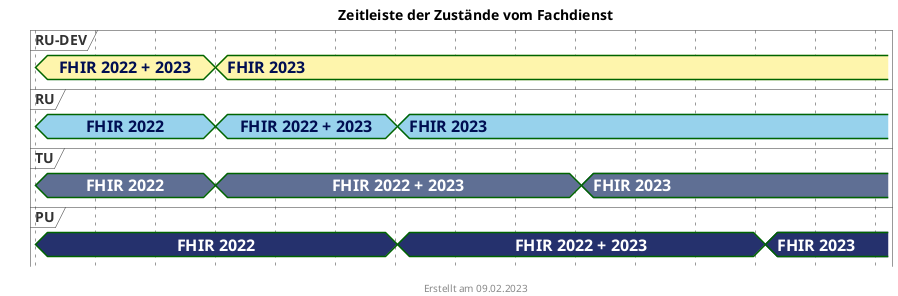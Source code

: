 @startuml fhir_version_timeline
<style>
root {
    Margin 0 0 0 30
}

timingDiagram {
  .rudevcolor {
    FontColor #000e52
    Fontsize 16
    FontStyle bold
    Backgroundcolor #FEF5AC
  }
  .rucolor {
    FontColor #000e52
    Fontsize 16
    FontStyle bold
    Backgroundcolor #97D2EC
  }
  .tucolor {
    FontColor #ffffff
    Fontsize 16
    FontStyle bold
    BackgroundColor #5F6F94
  }
  .pucolor {
    FontColor #ffffff
    Fontsize 16
    FontStyle bold
    BackgroundColor #25316D
  }
}
</style>
title Zeitleiste der Zustände vom Fachdienst
footer Erstellt am 09.02.2023

concise "RU-DEV" as RUDEV <<rudevcolor>>
concise "RU" as RU <<rucolor>>
concise "TU" as TU <<tucolor>>
concise "PU" as PU <<pucolor>>


'30 days is scaled to 50 pixels
scale 2592000 as 60 pixels
hide time-axis
'manual time-axis
'use date format "dd.MM.yyyy"

@2023/01/01
RUDEV is "FHIR 2022 + 2023"
RU is "FHIR 2022"
TU is "FHIR 2022"
PU is "FHIR 2022"

@2023/04/01
RUDEV is "FHIR 2023"
RU is "FHIR 2022 + 2023"
TU is "FHIR 2022 + 2023"

@2023/07/01
RU is "FHIR 2023"
PU is "FHIR 2022 + 2023"

@2023/10/01
TU is "FHIR 2023"

@2024/01/01
PU is "FHIR 2023"

@2024/02/01
@enduml